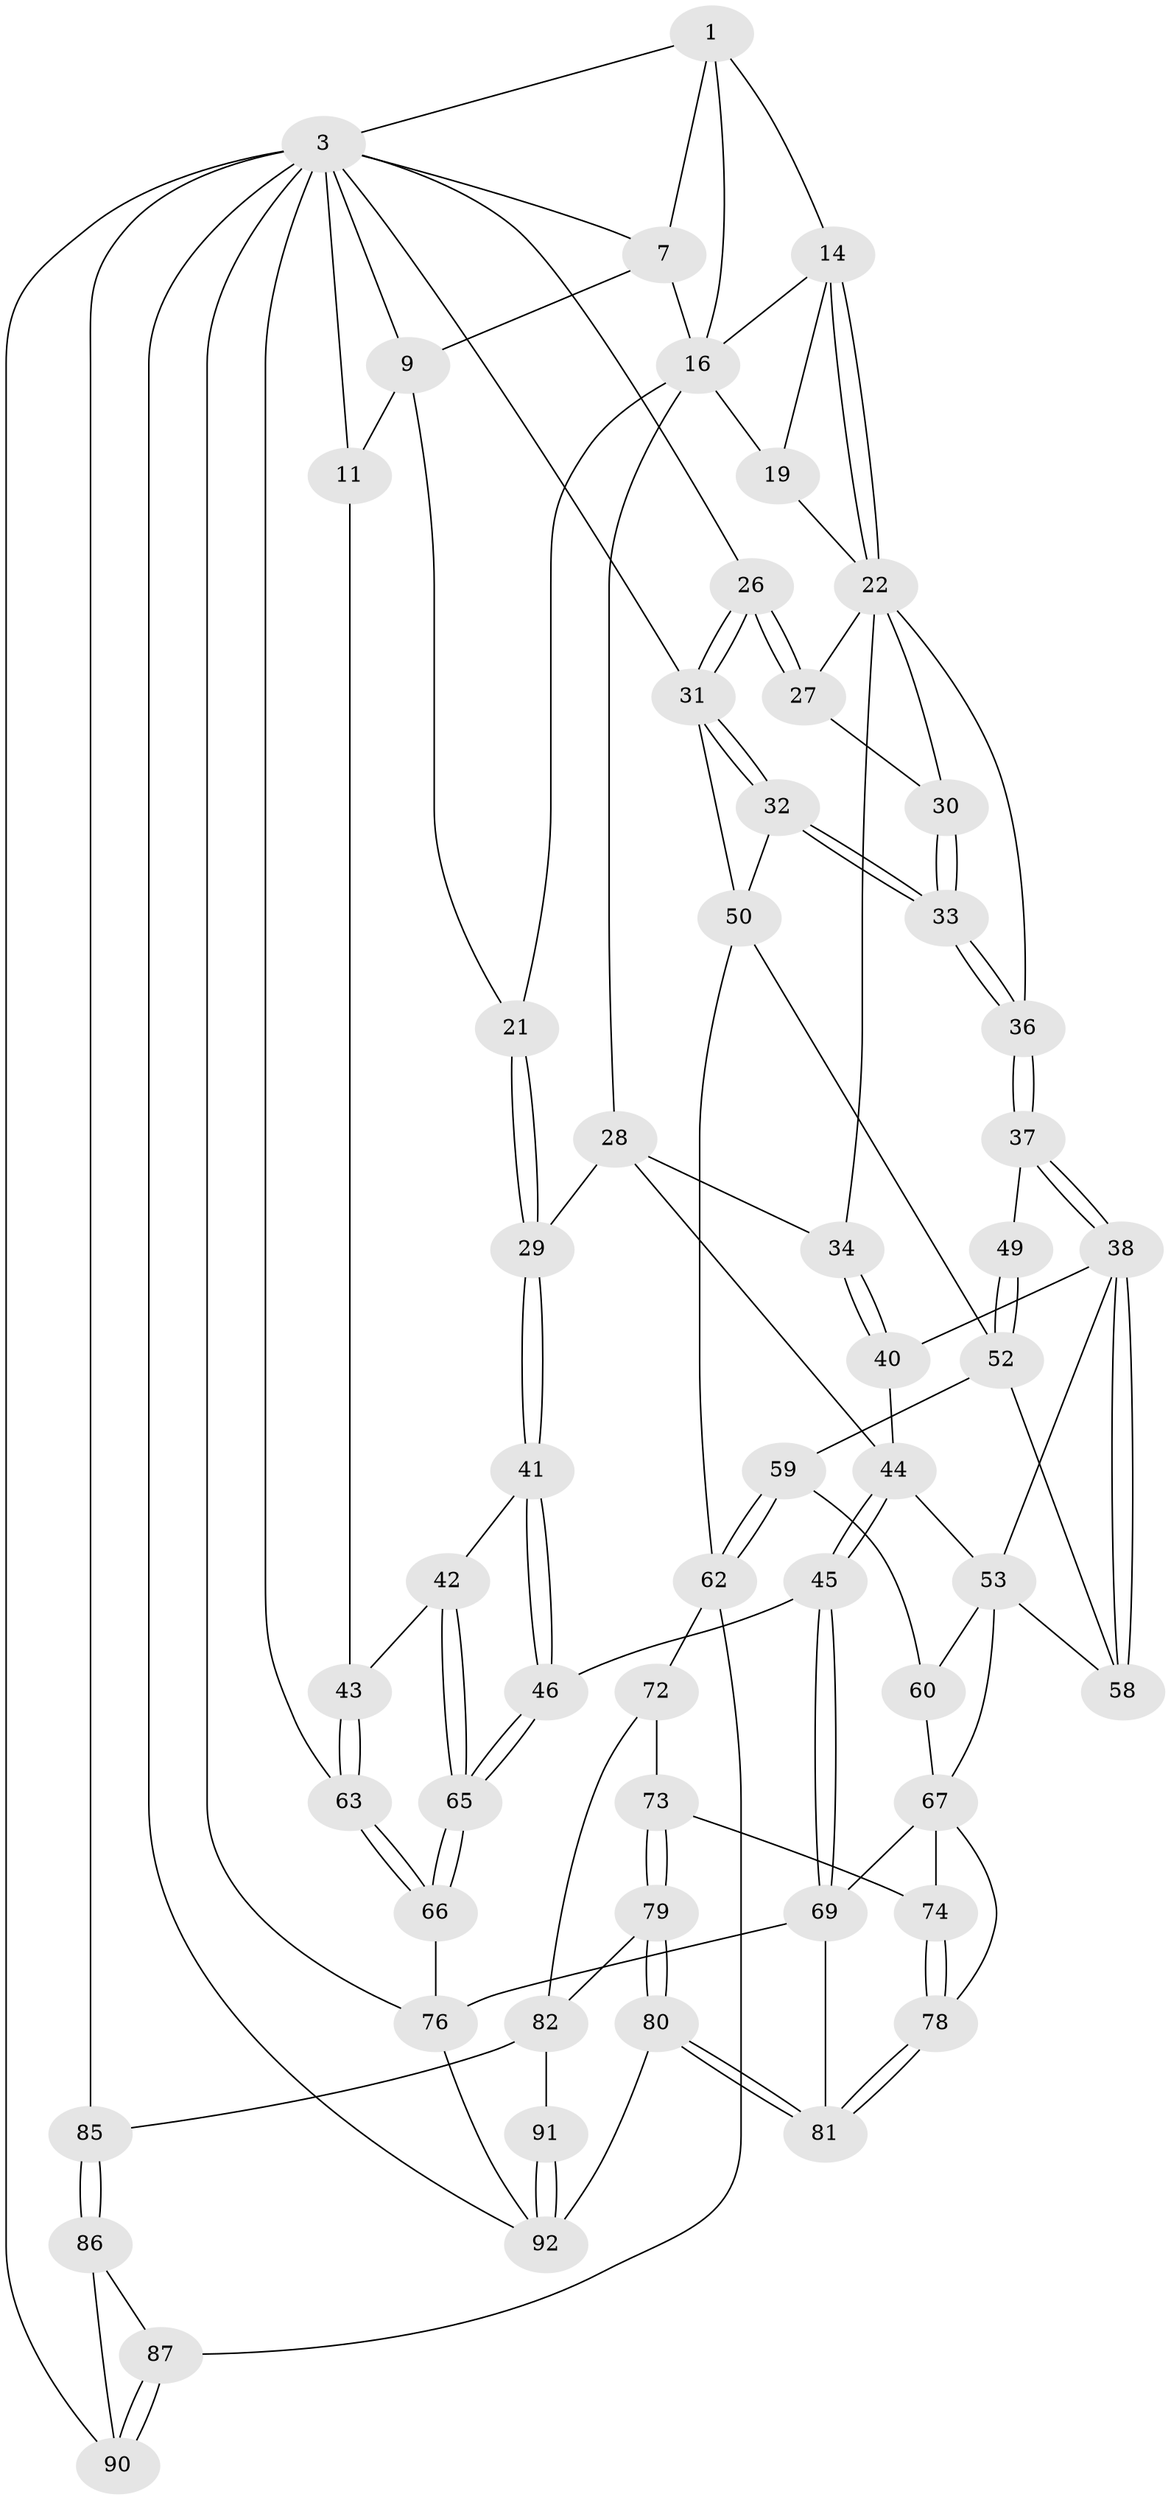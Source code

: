 // original degree distribution, {3: 0.042105263157894736, 4: 0.2, 5: 0.5473684210526316, 6: 0.21052631578947367}
// Generated by graph-tools (version 1.1) at 2025/21/03/04/25 18:21:22]
// undirected, 57 vertices, 132 edges
graph export_dot {
graph [start="1"]
  node [color=gray90,style=filled];
  1 [pos="+0.6320650568778154+0",super="+2+6"];
  3 [pos="+1+0",super="+4+61"];
  7 [pos="+0.48627047406694635+0.11596425014041858",super="+8"];
  9 [pos="+0.3056440482008515+0.056781639787221304",super="+13+10"];
  11 [pos="+0+0.26417578677526515"];
  14 [pos="+0.7705655476752737+0.16163519861906328",super="+15"];
  16 [pos="+0.5838924347735757+0.16083776451330567",super="+17"];
  19 [pos="+0.6063826002199539+0.33805361630430625"];
  21 [pos="+0.3189781370692876+0.3773913399314553"];
  22 [pos="+0.7736617149156593+0.17213818092058109",super="+23"];
  26 [pos="+1+0.29191662503165977"];
  27 [pos="+0.8613047481707756+0.2977497197059257"];
  28 [pos="+0.3842782639269194+0.4158031222721189",super="+35"];
  29 [pos="+0.32165519089537475+0.38423790215378484"];
  30 [pos="+0.8326865369988657+0.33975246579716434"];
  31 [pos="+1+0.4632914864426164",super="+56"];
  32 [pos="+1+0.47812468617531617",super="+48"];
  33 [pos="+0.855675134911946+0.4464043086085015"];
  34 [pos="+0.5495638725356665+0.5097121316291701"];
  36 [pos="+0.7551774187774877+0.5259068596666175"];
  37 [pos="+0.7547739675072805+0.5298732342660659"];
  38 [pos="+0.7361590665902971+0.5546738228562315",super="+39"];
  40 [pos="+0.5721637625978225+0.5492055340693176"];
  41 [pos="+0.19037140746285333+0.6010981910995716"];
  42 [pos="+0.16035650810489904+0.5951153422619839"];
  43 [pos="+0+0.5287784559044709"];
  44 [pos="+0.4101787369995974+0.6545308593226972",super="+47"];
  45 [pos="+0.2716057590295905+0.7093435273455507"];
  46 [pos="+0.24461271511524632+0.6821105604752155"];
  49 [pos="+0.8429249112276096+0.5689771118225271"];
  50 [pos="+0.9918015935421673+0.7832874390880208",super="+51"];
  52 [pos="+0.8631335776797142+0.6318520851901804",super="+57"];
  53 [pos="+0.6149717461606768+0.6656655403992868",super="+54"];
  58 [pos="+0.7358148600988916+0.6406634917114095"];
  59 [pos="+0.7516573512090663+0.7027031182279965"];
  60 [pos="+0.6729245919477838+0.7675751361309928"];
  62 [pos="+0.9069505500895709+0.7957842247099272",super="+71"];
  63 [pos="+0+0.9064010250021529"];
  65 [pos="+0.02798163165333137+0.8109799027373404"];
  66 [pos="+0+0.8806371467412002",super="+77"];
  67 [pos="+0.5027523949403014+0.8352772470904133",super="+70+68"];
  69 [pos="+0.27457985552485586+0.7398928246579723",super="+75"];
  72 [pos="+0.7457437292717193+0.8671563838339141"];
  73 [pos="+0.7021123847146516+0.8573574309026694"];
  74 [pos="+0.6807210586131691+0.8328573229388003"];
  76 [pos="+0.23405098666307297+0.8887817124828005",super="+94"];
  78 [pos="+0.5006038891951958+0.9413624658645183"];
  79 [pos="+0.679176824127027+0.9102576124731608"];
  80 [pos="+0.5196349198420503+1"];
  81 [pos="+0.4983490037843056+0.950768926344671"];
  82 [pos="+0.7473700574991876+0.9070266010907235",super="+83+84"];
  85 [pos="+0.790897705505666+0.9741885123691256"];
  86 [pos="+0.8024287043885765+0.9613984536879878"];
  87 [pos="+0.8419863399384198+0.8732883964586058"];
  90 [pos="+0.8663013653855439+0.9782545922441697"];
  91 [pos="+0.7421077667051303+1"];
  92 [pos="+0.680997031930602+1",super="+93"];
  1 -- 3;
  1 -- 14;
  1 -- 16;
  1 -- 7;
  3 -- 26;
  3 -- 11 [weight=2];
  3 -- 7;
  3 -- 76;
  3 -- 85;
  3 -- 90;
  3 -- 92;
  3 -- 63;
  3 -- 31;
  3 -- 9;
  7 -- 9;
  7 -- 16;
  9 -- 21;
  9 -- 11;
  11 -- 43;
  14 -- 22;
  14 -- 22;
  14 -- 16;
  14 -- 19;
  16 -- 19;
  16 -- 21;
  16 -- 28;
  19 -- 22;
  21 -- 29;
  21 -- 29;
  22 -- 27;
  22 -- 34;
  22 -- 36;
  22 -- 30;
  26 -- 27;
  26 -- 27;
  26 -- 31;
  26 -- 31;
  27 -- 30;
  28 -- 29;
  28 -- 34;
  28 -- 44;
  29 -- 41;
  29 -- 41;
  30 -- 33;
  30 -- 33;
  31 -- 32;
  31 -- 32;
  31 -- 50;
  32 -- 33;
  32 -- 33;
  32 -- 50;
  33 -- 36;
  33 -- 36;
  34 -- 40;
  34 -- 40;
  36 -- 37;
  36 -- 37;
  37 -- 38;
  37 -- 38;
  37 -- 49;
  38 -- 58;
  38 -- 58;
  38 -- 40;
  38 -- 53;
  40 -- 44;
  41 -- 42;
  41 -- 46;
  41 -- 46;
  42 -- 43;
  42 -- 65;
  42 -- 65;
  43 -- 63;
  43 -- 63;
  44 -- 45;
  44 -- 45;
  44 -- 53;
  45 -- 46;
  45 -- 69;
  45 -- 69;
  46 -- 65;
  46 -- 65;
  49 -- 52;
  49 -- 52;
  50 -- 52;
  50 -- 62;
  52 -- 58;
  52 -- 59;
  53 -- 58;
  53 -- 67;
  53 -- 60;
  59 -- 60;
  59 -- 62;
  59 -- 62;
  60 -- 67;
  62 -- 72;
  62 -- 87;
  63 -- 66;
  63 -- 66;
  65 -- 66;
  65 -- 66;
  66 -- 76 [weight=2];
  67 -- 74;
  67 -- 69;
  67 -- 78;
  69 -- 81;
  69 -- 76;
  72 -- 73;
  72 -- 82;
  73 -- 74;
  73 -- 79;
  73 -- 79;
  74 -- 78;
  74 -- 78;
  76 -- 92;
  78 -- 81;
  78 -- 81;
  79 -- 80;
  79 -- 80;
  79 -- 82;
  80 -- 81;
  80 -- 81;
  80 -- 92;
  82 -- 91 [weight=2];
  82 -- 85;
  85 -- 86;
  85 -- 86;
  86 -- 87;
  86 -- 90;
  87 -- 90;
  87 -- 90;
  91 -- 92;
  91 -- 92;
}
